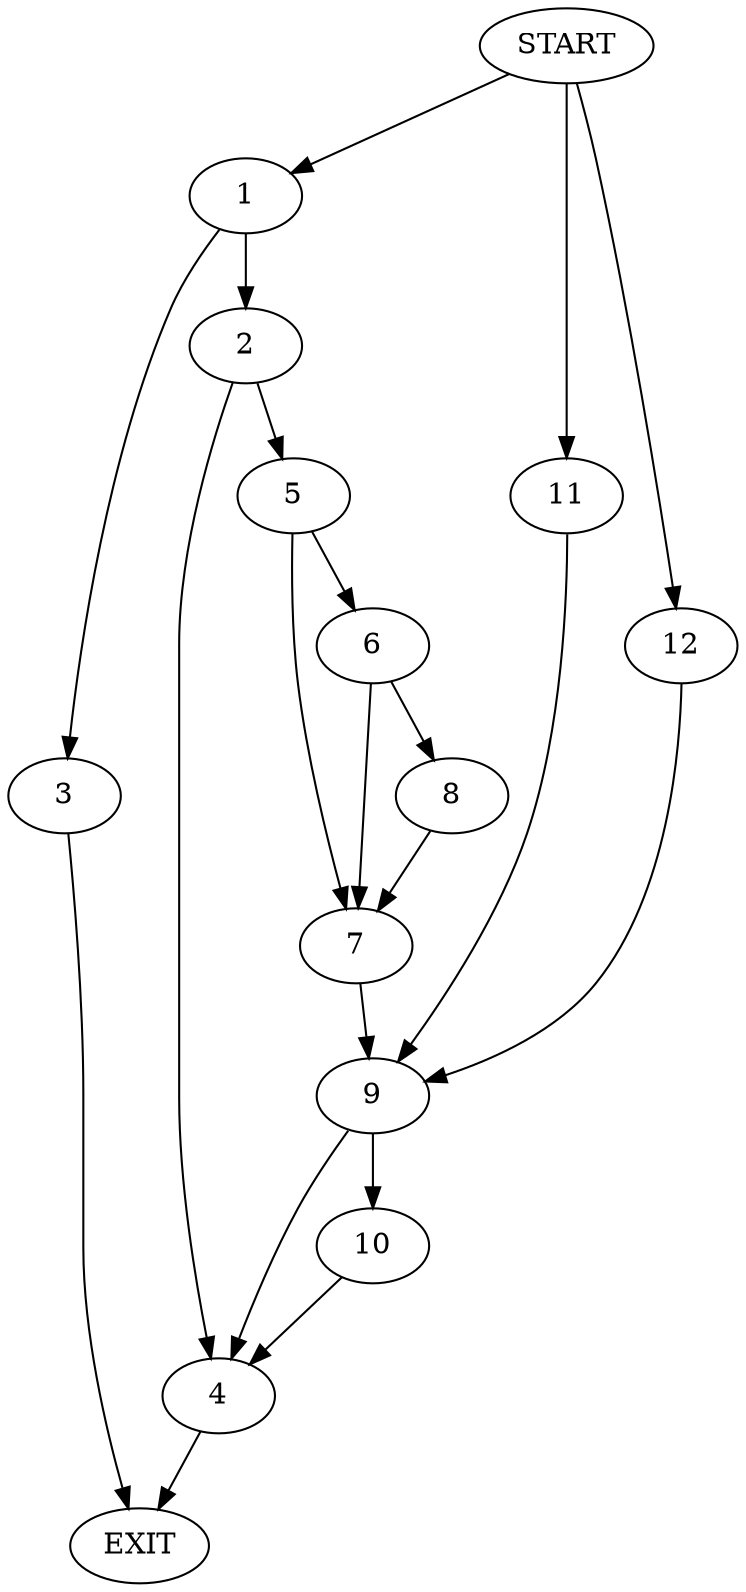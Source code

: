 digraph {
0 [label="START"]
13 [label="EXIT"]
0 -> 1
1 -> 2
1 -> 3
3 -> 13
2 -> 4
2 -> 5
5 -> 6
5 -> 7
4 -> 13
6 -> 7
6 -> 8
7 -> 9
8 -> 7
9 -> 4
9 -> 10
0 -> 11
11 -> 9
0 -> 12
12 -> 9
10 -> 4
}
